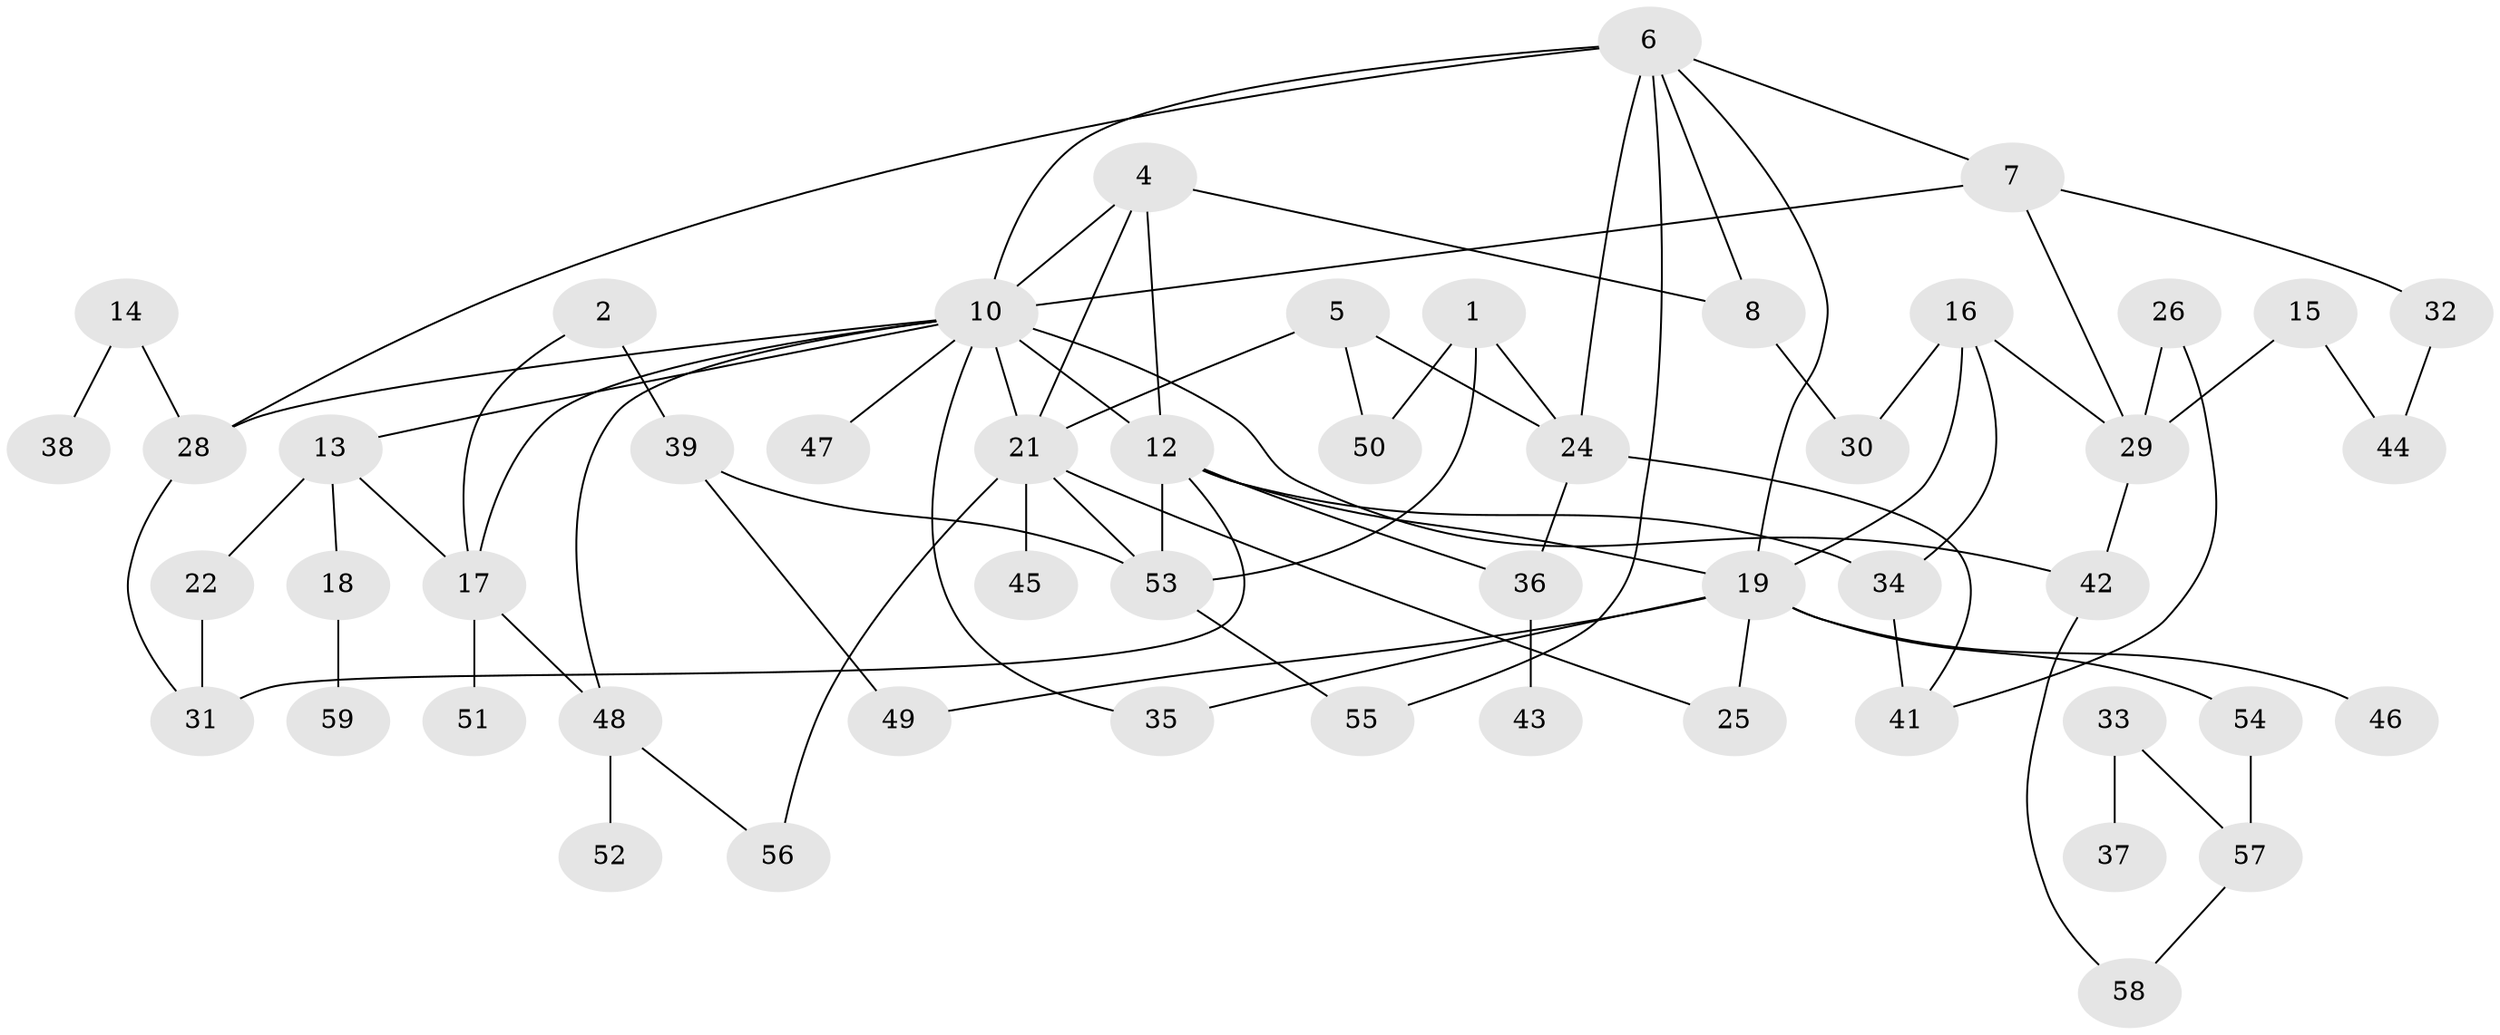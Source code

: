 // original degree distribution, {1: 0.17857142857142858, 2: 0.2619047619047619, 0: 0.07142857142857142, 4: 0.14285714285714285, 3: 0.2261904761904762, 6: 0.023809523809523808, 5: 0.09523809523809523}
// Generated by graph-tools (version 1.1) at 2025/48/03/04/25 22:48:30]
// undirected, 52 vertices, 80 edges
graph export_dot {
  node [color=gray90,style=filled];
  1;
  2;
  4;
  5;
  6;
  7;
  8;
  10;
  12;
  13;
  14;
  15;
  16;
  17;
  18;
  19;
  21;
  22;
  24;
  25;
  26;
  28;
  29;
  30;
  31;
  32;
  33;
  34;
  35;
  36;
  37;
  38;
  39;
  41;
  42;
  43;
  44;
  45;
  46;
  47;
  48;
  49;
  50;
  51;
  52;
  53;
  54;
  55;
  56;
  57;
  58;
  59;
  1 -- 24 [weight=1.0];
  1 -- 50 [weight=1.0];
  1 -- 53 [weight=1.0];
  2 -- 17 [weight=1.0];
  2 -- 39 [weight=1.0];
  4 -- 8 [weight=1.0];
  4 -- 10 [weight=1.0];
  4 -- 12 [weight=1.0];
  4 -- 21 [weight=1.0];
  5 -- 21 [weight=1.0];
  5 -- 24 [weight=1.0];
  5 -- 50 [weight=1.0];
  6 -- 7 [weight=1.0];
  6 -- 8 [weight=1.0];
  6 -- 10 [weight=1.0];
  6 -- 19 [weight=1.0];
  6 -- 24 [weight=1.0];
  6 -- 28 [weight=1.0];
  6 -- 55 [weight=1.0];
  7 -- 10 [weight=1.0];
  7 -- 29 [weight=1.0];
  7 -- 32 [weight=1.0];
  8 -- 30 [weight=1.0];
  10 -- 12 [weight=2.0];
  10 -- 13 [weight=1.0];
  10 -- 17 [weight=1.0];
  10 -- 21 [weight=1.0];
  10 -- 28 [weight=1.0];
  10 -- 35 [weight=1.0];
  10 -- 42 [weight=1.0];
  10 -- 47 [weight=1.0];
  10 -- 48 [weight=1.0];
  12 -- 19 [weight=1.0];
  12 -- 31 [weight=1.0];
  12 -- 34 [weight=1.0];
  12 -- 36 [weight=1.0];
  12 -- 53 [weight=1.0];
  13 -- 17 [weight=1.0];
  13 -- 18 [weight=1.0];
  13 -- 22 [weight=1.0];
  14 -- 28 [weight=1.0];
  14 -- 38 [weight=1.0];
  15 -- 29 [weight=1.0];
  15 -- 44 [weight=1.0];
  16 -- 19 [weight=1.0];
  16 -- 29 [weight=1.0];
  16 -- 30 [weight=1.0];
  16 -- 34 [weight=1.0];
  17 -- 48 [weight=1.0];
  17 -- 51 [weight=1.0];
  18 -- 59 [weight=1.0];
  19 -- 25 [weight=1.0];
  19 -- 35 [weight=1.0];
  19 -- 46 [weight=1.0];
  19 -- 49 [weight=1.0];
  19 -- 54 [weight=1.0];
  21 -- 25 [weight=1.0];
  21 -- 45 [weight=1.0];
  21 -- 53 [weight=2.0];
  21 -- 56 [weight=2.0];
  22 -- 31 [weight=1.0];
  24 -- 36 [weight=1.0];
  24 -- 41 [weight=1.0];
  26 -- 29 [weight=1.0];
  26 -- 41 [weight=1.0];
  28 -- 31 [weight=1.0];
  29 -- 42 [weight=1.0];
  32 -- 44 [weight=1.0];
  33 -- 37 [weight=1.0];
  33 -- 57 [weight=1.0];
  34 -- 41 [weight=1.0];
  36 -- 43 [weight=1.0];
  39 -- 49 [weight=1.0];
  39 -- 53 [weight=1.0];
  42 -- 58 [weight=1.0];
  48 -- 52 [weight=1.0];
  48 -- 56 [weight=1.0];
  53 -- 55 [weight=1.0];
  54 -- 57 [weight=1.0];
  57 -- 58 [weight=1.0];
}
